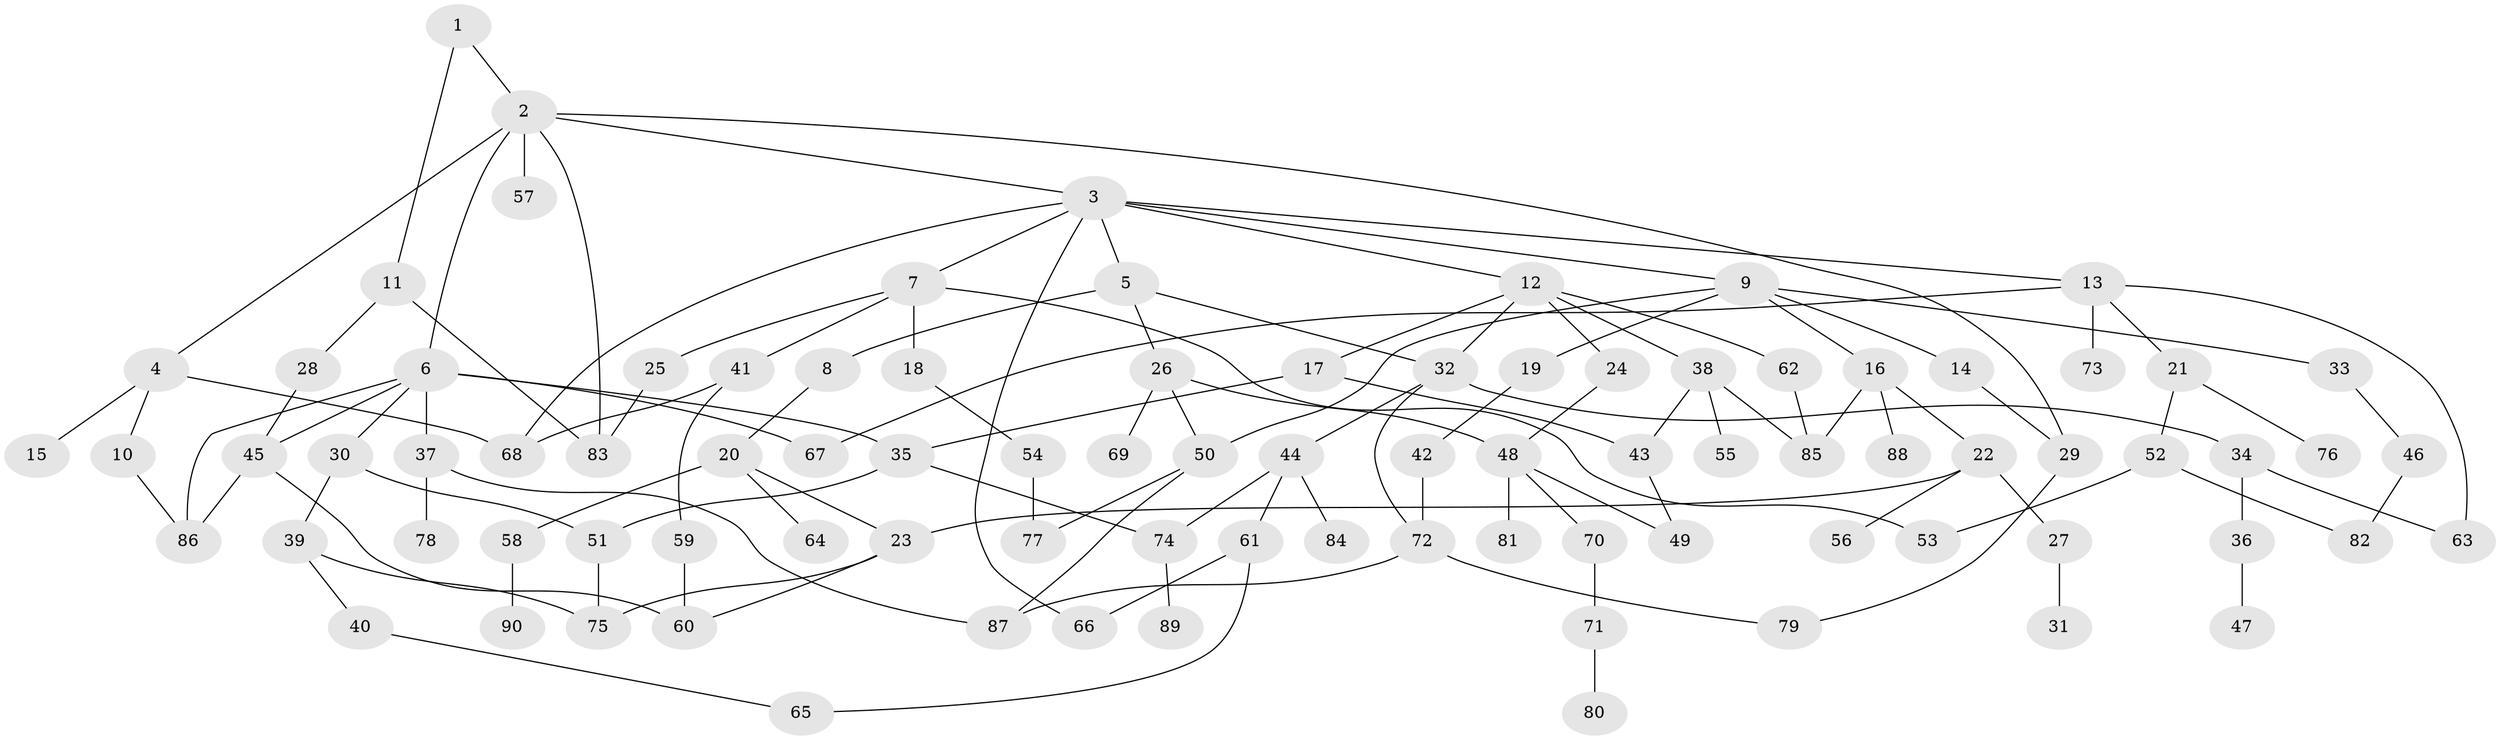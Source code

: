 // Generated by graph-tools (version 1.1) at 2025/34/03/09/25 02:34:27]
// undirected, 90 vertices, 123 edges
graph export_dot {
graph [start="1"]
  node [color=gray90,style=filled];
  1;
  2;
  3;
  4;
  5;
  6;
  7;
  8;
  9;
  10;
  11;
  12;
  13;
  14;
  15;
  16;
  17;
  18;
  19;
  20;
  21;
  22;
  23;
  24;
  25;
  26;
  27;
  28;
  29;
  30;
  31;
  32;
  33;
  34;
  35;
  36;
  37;
  38;
  39;
  40;
  41;
  42;
  43;
  44;
  45;
  46;
  47;
  48;
  49;
  50;
  51;
  52;
  53;
  54;
  55;
  56;
  57;
  58;
  59;
  60;
  61;
  62;
  63;
  64;
  65;
  66;
  67;
  68;
  69;
  70;
  71;
  72;
  73;
  74;
  75;
  76;
  77;
  78;
  79;
  80;
  81;
  82;
  83;
  84;
  85;
  86;
  87;
  88;
  89;
  90;
  1 -- 2;
  1 -- 11;
  2 -- 3;
  2 -- 4;
  2 -- 6;
  2 -- 57;
  2 -- 83;
  2 -- 29;
  3 -- 5;
  3 -- 7;
  3 -- 9;
  3 -- 12;
  3 -- 13;
  3 -- 68;
  3 -- 66;
  4 -- 10;
  4 -- 15;
  4 -- 68;
  5 -- 8;
  5 -- 26;
  5 -- 32;
  6 -- 30;
  6 -- 37;
  6 -- 45;
  6 -- 67;
  6 -- 35;
  6 -- 86;
  7 -- 18;
  7 -- 25;
  7 -- 41;
  7 -- 53;
  8 -- 20;
  9 -- 14;
  9 -- 16;
  9 -- 19;
  9 -- 33;
  9 -- 50;
  10 -- 86;
  11 -- 28;
  11 -- 83;
  12 -- 17;
  12 -- 24;
  12 -- 32;
  12 -- 38;
  12 -- 62;
  13 -- 21;
  13 -- 67;
  13 -- 73;
  13 -- 63;
  14 -- 29;
  16 -- 22;
  16 -- 85;
  16 -- 88;
  17 -- 35;
  17 -- 43;
  18 -- 54;
  19 -- 42;
  20 -- 23;
  20 -- 58;
  20 -- 64;
  21 -- 52;
  21 -- 76;
  22 -- 27;
  22 -- 56;
  22 -- 23;
  23 -- 75;
  23 -- 60;
  24 -- 48;
  25 -- 83;
  26 -- 69;
  26 -- 48;
  26 -- 50;
  27 -- 31;
  28 -- 45;
  29 -- 79;
  30 -- 39;
  30 -- 51;
  32 -- 34;
  32 -- 44;
  32 -- 72;
  33 -- 46;
  34 -- 36;
  34 -- 63;
  35 -- 51;
  35 -- 74;
  36 -- 47;
  37 -- 78;
  37 -- 87;
  38 -- 55;
  38 -- 85;
  38 -- 43;
  39 -- 40;
  39 -- 75;
  40 -- 65;
  41 -- 59;
  41 -- 68;
  42 -- 72;
  43 -- 49;
  44 -- 61;
  44 -- 74;
  44 -- 84;
  45 -- 86;
  45 -- 60;
  46 -- 82;
  48 -- 49;
  48 -- 70;
  48 -- 81;
  50 -- 77;
  50 -- 87;
  51 -- 75;
  52 -- 53;
  52 -- 82;
  54 -- 77;
  58 -- 90;
  59 -- 60;
  61 -- 65;
  61 -- 66;
  62 -- 85;
  70 -- 71;
  71 -- 80;
  72 -- 79;
  72 -- 87;
  74 -- 89;
}
